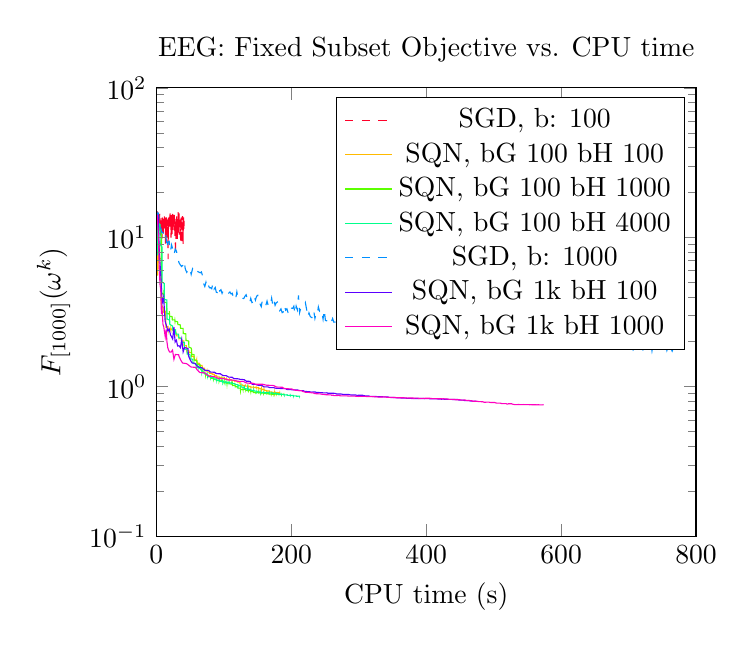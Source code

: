 % This file was created by matplotlib v0.1.0.
% Copyright (c) 2010--2014, Nico Schlömer <nico.schloemer@gmail.com>
% All rights reserved.
% 
% The lastest updates can be retrieved from
% 
% https://github.com/nschloe/matplotlib2tikz
% 
% where you can also submit bug reports and leavecomments.
% 
\begin{tikzpicture}

\definecolor{color1}{rgb}{1,0.728,0}
\definecolor{color0}{rgb}{1,0,0.16}
\definecolor{color3}{rgb}{0,1,0.548}
\definecolor{color2}{rgb}{0.36,1,0}
\definecolor{color5}{rgb}{0.355,0,1}
\definecolor{color4}{rgb}{0,0.562,1}
\definecolor{color6}{rgb}{1,0,0.75}

\begin{axis}[
title={EEG: Fixed Subset Objective vs. CPU time},
xlabel={CPU time (s)},
ylabel={$F_{[1000]}(\omega^k)$},
xmin=0, xmax=800,
ymin=0.1, ymax=100,
ymode=log,
axis on top,
legend entries={{SGD, b: 100},{SQN, bG 100 bH 100},{SQN, bG 100 bH 1000},{SQN, bG 100 bH 4000},{SGD, b: 1000},{SQN, bG 1k bH 100},{SQN, bG 1k bH 1000}}
]
\addplot [color0, dashed]
coordinates {
(0.74,14.168)
(0.812,14.736)
(0.88,12.961)
(0.949,14.954)
(1.023,13.042)
(1.098,14.427)
(1.171,14.567)
(1.243,13.857)
(1.318,13.86)
(1.388,13.371)
(1.464,13.699)
(1.538,13.827)
(1.614,13.294)
(1.689,14.1)
(1.763,14.098)
(1.836,14.035)
(1.912,14.303)
(1.989,14.68)
(2.071,13.869)
(2.153,12.898)
(2.233,12.516)
(2.315,13.109)
(2.396,13.401)
(2.478,12.707)
(2.572,12.455)
(2.659,12.009)
(2.741,10.479)
(2.834,13.044)
(2.916,12.393)
(2.998,12.585)
(3.08,13.245)
(3.161,12.275)
(3.241,13.304)
(3.326,11.525)
(3.405,11.324)
(3.495,12.258)
(3.574,11.547)
(3.658,11.864)
(3.736,11.049)
(3.811,13.37)
(3.895,12.996)
(3.975,12.474)
(4.053,11.194)
(4.132,12.186)
(4.212,12.903)
(4.297,13.005)
(4.376,11.97)
(4.454,11.732)
(4.534,11.4)
(4.614,12.681)
(4.694,11.907)
(4.768,13.043)
(4.842,13.908)
(4.921,14.438)
(4.996,13.556)
(5.07,13.18)
(5.155,11.918)
(5.23,11.82)
(5.303,13.751)
(5.383,11.682)
(5.463,12.041)
(5.548,13.097)
(5.627,12.054)
(5.712,11.709)
(5.797,10.199)
(5.876,12.032)
(5.961,12.004)
(6.04,13.119)
(6.125,11.946)
(6.204,12.058)
(6.294,11.603)
(6.377,10.453)
(6.461,10.441)
(6.541,12.989)
(6.627,11.328)
(6.711,10.904)
(6.801,10.584)
(6.886,9.999)
(6.975,11.057)
(7.07,9.957)
(7.16,8.697)
(7.245,9.34)
(7.326,12.292)
(7.406,11.765)
(7.49,12.283)
(7.58,10.714)
(7.665,10.153)
(7.745,10.413)
(7.823,12.786)
(7.903,12.382)
(7.987,12.934)
(8.07,11.59)
(8.149,10.782)
(8.227,11.984)
(8.303,12.914)
(8.383,12.885)
(8.469,11.559)
(8.55,9.83)
(8.63,11.062)
(8.706,11.66)
(8.781,13.438)
(8.861,12.106)
(8.936,11.113)
(9.016,11.42)
(9.097,12.149)
(9.173,11.604)
(9.249,11.609)
(9.325,13.111)
(9.4,12.479)
(9.481,10.833)
(9.561,10.924)
(9.641,12.03)
(9.716,11.137)
(9.787,13.042)
(9.858,13.015)
(9.953,11.772)
(10.03,13.223)
(10.11,12.147)
(10.185,10.648)
(10.261,11.84)
(10.338,13.246)
(10.421,12.283)
(10.524,11.85)
(10.606,12.12)
(10.688,10.997)
(10.765,11.497)
(10.842,13.621)
(10.92,13.092)
(11.002,12.107)
(11.081,11.479)
(11.159,13.165)
(11.242,12.479)
(11.32,11.507)
(11.399,13.114)
(11.478,12.323)
(11.558,12.004)
(11.637,12.366)
(11.721,12.338)
(11.799,11.657)
(11.877,13.814)
(11.955,12.213)
(12.032,13.479)
(12.12,12.38)
(12.216,11.169)
(12.297,13.808)
(12.377,13.179)
(12.46,11.755)
(12.54,11.742)
(12.627,12.956)
(12.714,12.969)
(12.8,12.314)
(12.89,12.341)
(12.971,12.304)
(13.058,12.656)
(13.15,11.756)
(13.237,11.27)
(13.322,11.575)
(13.408,10.632)
(13.494,9.055)
(13.569,11.507)
(13.647,11.627)
(13.724,13.253)
(13.801,12.47)
(13.884,12.285)
(13.967,10.292)
(14.042,9.108)
(14.12,11.574)
(14.197,13.619)
(14.279,11.962)
(14.362,10.536)
(14.44,10.305)
(14.516,11.858)
(14.593,11.995)
(14.666,13.567)
(14.743,13.262)
(14.826,11.393)
(14.922,11.297)
(15.003,10.511)
(15.088,13.293)
(15.172,11.497)
(15.257,10.448)
(15.337,10.357)
(15.416,12.939)
(15.495,12.246)
(15.576,12.138)
(15.667,10.742)
(15.753,10.318)
(15.833,9.948)
(15.919,13.142)
(15.999,12.105)
(16.078,12.334)
(16.157,11.936)
(16.242,12.769)
(16.322,11.883)
(16.403,13.154)
(16.483,11.985)
(16.568,11.22)
(16.654,11.475)
(16.739,11.2)
(16.825,10.879)
(16.911,10.782)
(17.002,10.177)
(17.088,10.262)
(17.178,9.859)
(17.273,8.329)
(17.358,7.134)
(17.448,11.169)
(17.54,9.739)
(17.625,10.611)
(17.71,11.54)
(17.791,10.337)
(17.871,12.773)
(17.951,12.74)
(18.031,12.076)
(18.112,13.146)
(18.192,11.396)
(18.273,13.481)
(18.352,11.541)
(18.427,13.193)
(18.508,13.295)
(18.588,12.791)
(18.674,12.488)
(18.754,11.757)
(18.84,12.517)
(18.918,11.892)
(18.998,14.084)
(19.077,12.238)
(19.158,12.546)
(19.239,13.005)
(19.319,13.219)
(19.4,12.408)
(19.479,12.914)
(19.563,12.268)
(19.642,11.403)
(19.722,12.217)
(19.801,13.213)
(19.884,12.81)
(19.959,11.594)
(20.038,14.293)
(20.117,13.617)
(20.196,12.241)
(20.275,12.973)
(20.349,12.571)
(20.423,14.449)
(20.503,12.506)
(20.582,12.018)
(20.662,11.629)
(20.746,12.698)
(20.82,11.34)
(20.894,13.897)
(20.967,14.063)
(21.047,12.543)
(21.126,13.01)
(21.211,13.152)
(21.295,12.574)
(21.374,10.883)
(21.453,12.361)
(21.539,11.691)
(21.623,10.789)
(21.702,9.967)
(21.787,13.65)
(21.881,12.242)
(21.966,11.059)
(22.049,10.057)
(22.128,10.873)
(22.209,14.055)
(22.288,12.015)
(22.362,12.625)
(22.443,14.055)
(22.522,13.871)
(22.599,13.466)
(22.677,12.379)
(22.754,12.275)
(22.831,12.705)
(22.908,11.18)
(22.985,11.499)
(23.063,12.563)
(23.146,12.265)
(23.228,11.44)
(23.314,10.754)
(23.398,10.281)
(23.47,10.983)
(23.541,14.506)
(23.611,14.202)
(23.681,14.133)
(23.752,14.348)
(23.827,13.006)
(23.907,13.053)
(23.982,11.91)
(24.057,12.774)
(24.128,14.528)
(24.203,13.613)
(24.279,12.74)
(24.354,11.593)
(24.435,12.463)
(24.51,11.209)
(24.586,13.97)
(24.662,13.234)
(24.747,12.406)
(24.833,12.445)
(24.913,11.588)
(24.984,14.11)
(25.058,13.394)
(25.137,14.171)
(25.217,12.77)
(25.297,12.365)
(25.376,13.526)
(25.456,12.851)
(25.536,12.682)
(25.616,12.389)
(25.688,13.123)
(25.768,12.722)
(25.841,13.103)
(25.921,13.111)
(25.999,13.026)
(26.083,12.156)
(26.162,11.792)
(26.242,12.972)
(26.321,11.632)
(26.402,14.71)
(26.487,13.582)
(26.568,13.327)
(26.646,13.363)
(26.725,12.381)
(26.803,12.953)
(26.881,11.067)
(26.96,12.138)
(27.039,13.239)
(27.121,12.226)
(27.2,12.984)
(27.289,12.672)
(27.378,12.065)
(27.465,11.094)
(27.546,9.679)
(27.627,11.157)
(27.714,10.933)
(27.798,10.371)
(27.883,11.692)
(27.972,9.003)
(28.061,9.086)
(28.15,7.852)
(28.24,7.653)
(28.324,10.388)
(28.408,10.795)
(28.492,11.704)
(28.577,11.13)
(28.656,11.301)
(28.736,12.498)
(28.82,9.758)
(28.905,11.496)
(28.99,11.475)
(29.069,10.742)
(29.149,13.661)
(29.23,12.481)
(29.313,13.44)
(29.406,11.941)
(29.496,11.049)
(29.575,12.737)
(29.655,12.589)
(29.741,11.814)
(29.82,10.852)
(29.901,12.377)
(29.983,12.315)
(30.062,13.789)
(30.146,12.064)
(30.226,11.037)
(30.305,12.182)
(30.386,12.017)
(30.471,12.047)
(30.556,11.323)
(30.642,11.042)
(30.728,11.646)
(30.812,10.643)
(30.897,9.773)
(30.981,11.184)
(31.066,9.804)
(31.151,10.61)
(31.23,12.007)
(31.311,13.223)
(31.395,12.327)
(31.475,11.224)
(31.554,11.762)
(31.634,13.34)
(31.713,12.963)
(31.799,12.083)
(31.88,12.67)
(31.96,12.225)
(32.035,12.604)
(32.115,14.789)
(32.195,14.149)
(32.275,13.255)
(32.355,12.578)
(32.44,12.721)
(32.526,11.996)
(32.607,10.742)
(32.687,13.106)
(32.767,12.198)
(32.852,12.392)
(32.937,11.566)
(33.051,10.798)
(33.165,13.127)
(33.245,12.438)
(33.324,12.197)
(33.414,12.954)
(33.494,12.825)
(33.58,11.423)
(33.659,10.426)
(33.739,14.474)
(33.819,13.902)
(33.9,12.817)
(33.979,12.422)
(34.059,12.685)
(34.138,13.059)
(34.223,11.153)
(34.302,12.44)
(34.383,11.923)
(34.467,13.526)
(34.548,12.553)
(34.629,12.171)
(34.714,13.833)
(34.793,12.444)
(34.873,12.971)
(34.957,11.615)
(35.037,12.676)
(35.116,12.075)
(35.196,12.917)
(35.277,13.392)
(35.361,12.155)
(35.445,11.617)
(35.529,12.038)
(35.614,10.451)
(35.703,10.822)
(35.793,9.562)
(35.877,9.078)
(35.962,11.833)
(36.041,11.505)
(36.125,11.164)
(36.215,11.178)
(36.294,9.531)
(36.369,13.122)
(36.445,13.262)
(36.522,12.137)
(36.598,13.948)
(36.675,12.544)
(36.752,12.125)
(36.827,12.887)
(36.903,11.907)
(36.984,12.719)
(37.06,12.435)
(37.136,12.533)
(37.211,12.744)
(37.287,12.258)
(37.36,12.947)
(37.444,12.062)
(37.528,11.754)
(37.612,11.432)
(37.69,11.246)
(37.774,11.937)
(37.857,9.882)
(37.947,9.733)
(38.025,8.895)
(38.103,12.23)
(38.182,12.6)
(38.26,12.485)
(38.339,12.278)
(38.418,11.879)
(38.496,13.649)
(38.576,12.997)
(38.656,13.48)
(38.735,13.876)
(38.819,13.325)
(38.903,12.602)
(38.983,11.77)
(39.061,12.137)
(39.144,11.215)
(39.228,10.505)
(39.311,10.848)
(39.4,11.339)
(39.483,9.547)
(39.567,11.321)
(39.65,9.041)
(39.729,11.914)
(39.808,10.68)
(39.888,12.827)
(39.967,12.795)
(40.051,12.264)
(40.13,12.718)
(40.208,13.678)
(40.287,13.056)
(40.366,12.129)
(40.452,12.978)
(40.532,12.296)
(40.617,12.621)
(40.696,11.408)
(40.775,12.777)
(40.853,12.283)
(40.937,12.878)
(41.02,11.747)
(41.104,11.627)
(41.188,12.206)

};
\addplot [color1]
coordinates {
(0.715,14.168)
(0.804,8.663)
(0.888,8.909)
(0.975,10.27)
(1.065,9.129)
(1.156,9.234)
(1.246,7.936)
(1.343,8.501)
(1.439,7.442)
(1.534,5.536)
(2.327,6.536)
(2.409,6.142)
(2.49,7.9)
(2.576,7.432)
(2.658,6.728)
(2.743,7.058)
(2.832,7.525)
(2.919,8.155)
(3.01,8.515)
(3.099,9.088)
(4.551,8.99)
(4.588,7.922)
(4.624,7.8)
(4.661,7.729)
(4.774,7.625)
(4.812,7.625)
(4.848,7.592)
(4.885,7.478)
(4.922,7.378)
(4.959,7.271)
(7.019,7.161)
(7.057,7.064)
(7.093,4.73)
(7.13,3.967)
(7.167,4.084)
(7.203,3.673)
(7.239,3.591)
(7.283,3.6)
(7.322,3.804)
(7.361,3.541)
(10.111,3.373)
(10.147,3.293)
(10.184,3.365)
(10.22,3.375)
(10.256,3.345)
(10.293,3.38)
(10.33,3.231)
(10.367,3.212)
(10.404,3.176)
(10.44,3.142)
(13.717,3.157)
(13.754,3.232)
(13.791,2.788)
(13.828,2.701)
(13.863,2.725)
(13.9,2.618)
(13.937,2.667)
(13.974,2.653)
(14.01,2.609)
(14.048,2.499)
(17.273,2.533)
(17.312,2.465)
(17.35,2.483)
(17.386,2.455)
(17.424,2.438)
(17.462,2.429)
(17.498,2.416)
(17.535,2.411)
(17.571,2.446)
(17.608,2.422)
(21.216,2.415)
(21.251,2.454)
(21.285,2.408)
(21.32,2.421)
(21.378,2.411)
(21.413,2.372)
(21.447,2.371)
(21.482,2.387)
(21.516,2.385)
(21.551,2.448)
(25.136,2.379)
(25.171,2.345)
(25.205,2.342)
(25.239,2.339)
(25.274,2.344)
(25.308,2.338)
(25.346,2.354)
(25.38,2.339)
(25.415,2.324)
(25.45,2.32)
(29.215,2.331)
(29.259,2.34)
(29.3,2.325)
(29.339,2.288)
(29.378,2.284)
(29.414,2.257)
(29.448,2.244)
(29.482,2.221)
(29.517,2.206)
(29.551,2.193)
(33.291,2.184)
(33.328,2.173)
(33.364,2.169)
(33.401,2.149)
(33.437,2.127)
(33.473,2.123)
(33.51,2.127)
(33.546,2.135)
(33.583,2.132)
(33.619,2.115)
(37.017,2.104)
(37.053,2.096)
(37.09,2.088)
(37.126,2.073)
(37.163,2.067)
(37.2,2.058)
(37.238,2.054)
(37.275,2.042)
(37.311,2.032)
(37.348,2.028)
(40.649,2.026)
(40.685,2.016)
(40.722,1.999)
(40.758,1.99)
(40.794,1.997)
(40.831,1.982)
(40.867,1.932)
(40.903,1.9)
(40.94,1.89)
(40.976,1.888)
(44.431,1.882)
(44.474,1.862)
(44.518,1.831)
(44.563,1.824)
(44.604,1.804)
(44.645,1.784)
(44.684,1.768)
(44.721,1.755)
(44.758,1.757)
(44.796,1.759)
(48.225,1.742)
(48.262,1.734)
(48.301,1.728)
(48.338,1.722)
(48.376,1.709)
(48.414,1.707)
(48.451,1.702)
(48.488,1.697)
(48.525,1.693)
(48.562,1.694)
(52.073,1.693)
(52.109,1.688)
(52.146,1.675)
(52.183,1.664)
(52.22,1.664)
(52.257,1.652)
(52.294,1.637)
(52.331,1.631)
(52.368,1.613)
(52.405,1.596)
(55.717,1.599)
(55.754,1.604)
(55.79,1.581)
(55.827,1.566)
(55.863,1.558)
(55.899,1.557)
(55.936,1.545)
(55.973,1.528)
(56.009,1.517)
(56.045,1.517)
(59.641,1.505)
(59.682,1.508)
(59.72,1.497)
(59.762,1.484)
(59.806,1.476)
(59.847,1.471)
(59.887,1.461)
(59.926,1.453)
(59.964,1.443)
(60.0,1.44)
(63.915,1.435)
(63.952,1.433)
(63.99,1.433)
(64.028,1.425)
(64.065,1.42)
(64.104,1.405)
(64.141,1.402)
(64.179,1.398)
(64.22,1.396)
(64.258,1.392)
(67.808,1.387)
(67.845,1.383)
(67.882,1.367)
(67.92,1.361)
(67.957,1.368)
(67.994,1.353)
(68.031,1.339)
(68.068,1.345)
(68.105,1.337)
(68.143,1.335)
(71.339,1.331)
(71.377,1.329)
(71.416,1.317)
(71.454,1.301)
(71.492,1.299)
(71.531,1.293)
(71.568,1.293)
(71.605,1.288)
(71.643,1.284)
(71.68,1.28)
(74.989,1.279)
(75.028,1.278)
(75.067,1.28)
(75.105,1.277)
(75.143,1.269)
(75.182,1.261)
(75.22,1.257)
(75.259,1.256)
(75.297,1.255)
(75.336,1.253)
(78.744,1.252)
(78.78,1.251)
(78.816,1.246)
(78.853,1.247)
(78.888,1.255)
(78.924,1.254)
(78.962,1.242)
(78.998,1.24)
(79.033,1.228)
(79.069,1.231)
(82.402,1.228)
(82.444,1.224)
(82.482,1.225)
(82.52,1.223)
(82.557,1.223)
(82.595,1.218)
(82.633,1.218)
(82.67,1.218)
(82.708,1.217)
(82.745,1.213)
(85.941,1.212)
(85.979,1.207)
(86.016,1.206)
(86.054,1.204)
(86.091,1.201)
(86.128,1.198)
(86.165,1.192)
(86.203,1.192)
(86.24,1.187)
(86.278,1.189)
(89.554,1.183)
(89.591,1.182)
(89.628,1.18)
(89.666,1.179)
(89.704,1.176)
(89.741,1.17)
(89.778,1.171)
(89.815,1.17)
(89.853,1.169)
(89.891,1.165)
(93.239,1.162)
(93.274,1.161)
(93.309,1.161)
(93.344,1.16)
(93.38,1.16)
(93.415,1.159)
(93.45,1.158)
(93.485,1.156)
(93.52,1.155)
(93.557,1.155)
(96.843,1.155)
(96.882,1.154)
(96.92,1.154)
(96.958,1.152)
(96.997,1.15)
(97.035,1.148)
(97.073,1.146)
(97.111,1.144)
(97.147,1.146)
(97.185,1.144)
(100.511,1.148)
(100.55,1.139)
(100.589,1.136)
(100.628,1.134)
(100.667,1.134)
(100.705,1.135)
(100.744,1.132)
(100.781,1.133)
(100.82,1.129)
(100.858,1.129)
(104.247,1.128)
(104.284,1.131)
(104.322,1.13)
(104.359,1.125)
(104.395,1.123)
(104.432,1.122)
(104.469,1.122)
(104.506,1.121)
(104.543,1.119)
(104.58,1.119)
(108.105,1.118)
(108.141,1.117)
(108.178,1.118)
(108.214,1.117)
(108.251,1.118)
(108.287,1.117)
(108.323,1.118)
(108.36,1.116)
(108.396,1.114)
(108.432,1.115)
(111.778,1.112)
(111.815,1.112)
(111.852,1.11)
(111.889,1.11)
(111.926,1.107)
(111.962,1.103)
(112.001,1.103)
(112.038,1.1)
(112.077,1.095)
(112.115,1.098)
(115.941,1.103)
(115.979,1.097)
(116.016,1.096)
(116.054,1.098)
(116.092,1.098)
(116.129,1.098)
(116.167,1.098)
(116.205,1.103)
(116.243,1.098)
(116.279,1.095)
(119.733,1.091)
(119.77,1.091)
(119.806,1.089)
(119.843,1.087)
(119.879,1.086)
(119.93,1.083)
(119.996,1.08)
(120.049,1.08)
(120.101,1.079)
(120.159,1.075)
(123.878,1.074)
(123.913,1.074)
(123.947,1.061)
(123.983,1.052)
(124.019,1.05)
(124.055,1.048)
(124.091,1.043)
(124.126,1.039)
(124.162,1.033)
(124.198,1.029)
(127.888,1.028)
(127.925,1.024)
(127.963,1.023)
(127.998,1.023)
(128.033,1.023)
(128.068,1.022)
(128.103,1.021)
(128.138,1.02)
(128.174,1.019)
(128.209,1.018)
(131.808,1.019)
(131.843,1.02)
(131.878,1.019)
(131.913,1.017)
(131.948,1.016)
(131.983,1.014)
(132.02,1.013)
(132.055,1.012)
(132.09,1.01)
(132.125,1.009)
(135.852,1.009)
(135.887,1.008)
(135.922,1.005)
(135.957,1.008)
(135.993,1.006)
(136.027,1.004)
(136.062,1.0)
(136.097,0.999)
(136.132,1.001)
(136.166,1.004)
(139.781,1.003)
(139.816,1.0)
(139.852,1.0)
(139.887,0.999)
(139.922,0.999)
(139.957,0.999)
(139.992,0.997)
(140.027,1.001)
(140.062,0.997)
(140.097,0.993)
(143.747,0.995)
(143.783,1.0)
(143.819,0.997)
(143.854,0.995)
(143.89,0.996)
(143.927,0.996)
(143.962,0.993)
(143.998,0.994)
(144.034,0.992)
(144.07,0.992)
(147.708,0.99)
(147.744,0.991)
(147.78,0.989)
(147.816,0.987)
(147.852,0.985)
(147.888,0.984)
(147.925,0.987)
(147.96,0.987)
(147.996,0.986)
(148.032,0.985)
(151.628,0.985)
(151.663,0.983)
(151.699,0.977)
(151.735,0.974)
(151.77,0.977)
(151.806,0.977)
(151.841,0.978)
(151.877,0.977)
(151.913,0.975)
(151.949,0.974)
(155.635,0.97)
(155.688,0.966)
(155.731,0.968)
(155.77,0.965)
(155.808,0.968)
(155.845,0.966)
(155.882,0.967)
(155.921,0.964)
(155.958,0.96)
(155.996,0.958)
(159.48,0.958)
(159.519,0.961)
(159.559,0.958)
(159.597,0.953)
(159.636,0.95)
(159.675,0.949)
(159.714,0.948)
(159.753,0.95)
(159.794,0.95)
(159.833,0.95)
(163.38,0.943)
(163.418,0.942)
(163.456,0.94)
(163.495,0.938)
(163.533,0.936)
(163.571,0.937)
(163.609,0.937)
(163.648,0.936)
(163.686,0.938)
(163.724,0.938)
(167.34,0.936)
(167.378,0.937)
(167.416,0.938)
(167.453,0.938)
(167.491,0.934)
(167.528,0.932)
(167.566,0.929)
(167.604,0.925)
(167.642,0.925)
(167.679,0.925)
(171.137,0.925)
(171.176,0.923)
(171.214,0.922)
(171.254,0.922)
(171.293,0.92)
(171.333,0.918)
(171.375,0.918)
(171.415,0.918)
(171.454,0.917)
(171.494,0.917)
(174.991,0.917)
(175.028,0.918)
(175.065,0.916)
(175.102,0.913)
(175.139,0.913)
(175.176,0.915)
(175.213,0.911)
(175.25,0.913)
(175.288,0.912)
(175.324,0.911)
(178.706,0.913)
(178.743,0.911)
(178.779,0.911)
(178.816,0.915)
(178.852,0.915)
(178.889,0.916)
(178.926,0.916)
(178.963,0.915)
(179.0,0.913)
(179.038,0.913)
(182.466,0.911)
(182.501,0.908)
(182.536,0.906)
(182.572,0.907)
(182.607,0.906)
(182.642,0.906)
(182.677,0.907)
(182.712,0.903)
(182.747,0.903)
(182.783,0.903)

};
\addplot [color2]
coordinates {
(0.73,14.168)
(0.81,8.803)
(0.891,12.257)
(0.968,9.573)
(1.056,12.674)
(1.133,12.289)
(1.216,11.472)
(1.299,11.756)
(1.384,10.539)
(1.472,11.561)
(2.384,11.456)
(2.471,10.193)
(2.555,9.908)
(2.641,8.876)
(2.721,9.844)
(2.803,11.511)
(2.883,11.008)
(2.959,11.657)
(3.037,14.018)
(3.113,12.144)
(4.746,11.555)
(4.787,11.708)
(4.824,11.627)
(4.86,11.552)
(4.897,11.466)
(4.933,11.388)
(4.97,11.341)
(5.006,11.264)
(5.042,11.195)
(5.078,11.158)
(7.426,11.194)
(7.466,11.11)
(7.512,9.342)
(7.57,6.046)
(7.613,5.042)
(7.662,5.077)
(7.716,6.28)
(7.777,4.833)
(7.829,4.413)
(7.877,4.241)
(11.048,4.131)
(11.083,4.448)
(11.117,4.267)
(11.152,4.231)
(11.187,4.158)
(11.221,4.031)
(11.256,3.94)
(11.29,3.873)
(11.325,3.82)
(11.359,3.698)
(15.142,3.644)
(15.179,3.541)
(15.217,3.434)
(15.253,3.394)
(15.291,3.319)
(15.329,3.301)
(15.366,3.314)
(15.402,3.243)
(15.44,3.168)
(15.485,3.089)
(19.271,3.075)
(19.309,3.208)
(19.346,3.027)
(19.383,3.078)
(19.421,3.042)
(19.459,3.064)
(19.495,3.133)
(19.531,2.98)
(19.566,3.033)
(19.602,2.95)
(23.276,2.952)
(23.311,2.968)
(23.346,2.89)
(23.381,2.881)
(23.416,2.878)
(23.451,2.901)
(23.486,2.848)
(23.521,2.822)
(23.555,2.813)
(23.59,2.805)
(27.339,2.803)
(27.375,2.782)
(27.411,2.771)
(27.447,2.763)
(27.483,2.772)
(27.52,2.765)
(27.555,2.748)
(27.591,2.745)
(27.627,2.754)
(27.675,2.745)
(31.503,2.719)
(31.538,2.709)
(31.574,2.699)
(31.609,2.688)
(31.644,2.665)
(31.679,2.658)
(31.715,2.644)
(31.751,2.632)
(31.786,2.617)
(31.822,2.608)
(35.486,2.594)
(35.522,2.583)
(35.556,2.557)
(35.592,2.531)
(35.627,2.512)
(35.663,2.506)
(35.698,2.507)
(35.733,2.495)
(35.768,2.464)
(35.805,2.462)
(39.515,2.456)
(39.55,2.437)
(39.585,2.402)
(39.621,2.376)
(39.656,2.36)
(39.692,2.353)
(39.728,2.334)
(39.764,2.322)
(39.799,2.287)
(39.836,2.267)
(43.548,2.261)
(43.583,2.248)
(43.619,2.214)
(43.654,2.184)
(43.69,2.167)
(43.725,2.127)
(43.761,2.113)
(43.797,2.106)
(43.833,2.075)
(43.869,2.042)
(47.884,2.022)
(47.921,1.999)
(47.956,1.953)
(47.992,1.937)
(48.029,1.899)
(48.064,1.892)
(48.1,1.885)
(48.136,1.854)
(48.171,1.843)
(48.208,1.842)
(51.851,1.811)
(51.891,1.807)
(51.93,1.804)
(51.97,1.781)
(52.01,1.755)
(52.049,1.715)
(52.089,1.68)
(52.128,1.673)
(52.168,1.649)
(52.207,1.652)
(55.837,1.637)
(55.874,1.614)
(55.912,1.583)
(55.948,1.567)
(55.985,1.542)
(56.036,1.527)
(56.086,1.531)
(56.13,1.519)
(56.177,1.502)
(56.247,1.509)
(60.152,1.492)
(60.193,1.479)
(60.249,1.463)
(60.308,1.449)
(60.354,1.441)
(60.397,1.426)
(60.434,1.431)
(60.472,1.421)
(60.551,1.413)
(60.587,1.419)
(64.949,1.4)
(64.985,1.389)
(65.021,1.371)
(65.058,1.362)
(65.094,1.352)
(65.13,1.345)
(65.166,1.33)
(65.203,1.321)
(65.239,1.31)
(65.275,1.301)
(68.972,1.293)
(69.007,1.283)
(69.042,1.277)
(69.076,1.276)
(69.111,1.267)
(69.145,1.259)
(69.18,1.24)
(69.214,1.234)
(69.249,1.238)
(69.284,1.241)
(72.656,1.224)
(72.696,1.224)
(72.738,1.216)
(72.777,1.21)
(72.818,1.215)
(72.859,1.206)
(72.9,1.209)
(72.941,1.21)
(72.982,1.21)
(73.023,1.202)
(76.563,1.194)
(76.605,1.188)
(76.645,1.184)
(76.685,1.184)
(76.725,1.176)
(76.765,1.17)
(76.806,1.168)
(76.846,1.168)
(76.885,1.166)
(76.925,1.166)
(80.417,1.167)
(80.452,1.167)
(80.5,1.165)
(80.544,1.158)
(80.58,1.155)
(80.616,1.152)
(80.651,1.148)
(80.687,1.149)
(80.723,1.142)
(80.758,1.139)
(84.284,1.136)
(84.319,1.134)
(84.353,1.134)
(84.389,1.134)
(84.423,1.131)
(84.457,1.129)
(84.492,1.126)
(84.526,1.128)
(84.561,1.127)
(84.595,1.124)
(88.246,1.122)
(88.281,1.123)
(88.316,1.121)
(88.351,1.114)
(88.387,1.113)
(88.422,1.114)
(88.457,1.109)
(88.493,1.109)
(88.528,1.107)
(88.563,1.106)
(92.603,1.103)
(92.64,1.104)
(92.677,1.106)
(92.714,1.103)
(92.751,1.1)
(92.788,1.096)
(92.826,1.092)
(92.864,1.094)
(92.904,1.092)
(92.968,1.095)
(96.249,1.088)
(96.284,1.092)
(96.318,1.09)
(96.352,1.09)
(96.388,1.087)
(96.423,1.1)
(96.458,1.105)
(96.494,1.094)
(96.528,1.088)
(96.564,1.082)
(100.213,1.084)
(100.253,1.084)
(100.291,1.08)
(100.329,1.078)
(100.367,1.072)
(100.416,1.073)
(100.454,1.071)
(100.498,1.074)
(100.537,1.068)
(100.576,1.063)
(104.359,1.062)
(104.397,1.062)
(104.434,1.063)
(104.471,1.061)
(104.518,1.065)
(104.565,1.061)
(104.604,1.06)
(104.641,1.056)
(104.678,1.052)
(104.716,1.056)
(108.429,1.057)
(108.469,1.054)
(108.507,1.052)
(108.544,1.052)
(108.581,1.054)
(108.617,1.052)
(108.655,1.048)
(108.692,1.047)
(108.729,1.046)
(108.766,1.045)
(112.574,1.042)
(112.622,1.04)
(112.66,1.042)
(112.697,1.038)
(112.734,1.033)
(112.771,1.03)
(112.809,1.026)
(112.847,1.023)
(112.884,1.022)
(112.921,1.022)
(116.7,1.02)
(116.737,1.017)
(116.774,1.018)
(116.811,1.015)
(116.849,1.011)
(116.886,1.011)
(116.923,1.009)
(116.96,1.004)
(116.997,1.002)
(117.034,1.0)
(120.586,1.0)
(120.624,1.0)
(120.661,0.999)
(120.698,0.998)
(120.735,0.996)
(120.772,0.992)
(120.809,0.992)
(120.846,0.99)
(120.883,0.985)
(120.92,0.98)
(124.445,0.979)
(124.48,0.977)
(124.515,0.972)
(124.55,0.971)
(124.585,0.972)
(124.62,0.963)
(124.655,0.957)
(124.689,0.959)
(124.724,0.956)
(124.759,0.959)
(128.322,0.959)
(128.356,0.958)
(128.391,0.958)
(128.426,0.958)
(128.46,0.96)
(128.496,0.963)
(128.53,0.961)
(128.565,0.964)
(128.6,0.963)
(128.635,0.961)
(132.288,0.958)
(132.326,0.957)
(132.363,0.956)
(132.402,0.955)
(132.441,0.953)
(132.479,0.951)
(132.527,0.953)
(132.567,0.953)
(132.605,0.951)
(132.644,0.948)
(135.979,0.947)
(136.017,0.946)
(136.053,0.945)
(136.09,0.942)
(136.127,0.941)
(136.164,0.942)
(136.201,0.942)
(136.238,0.941)
(136.275,0.944)
(136.311,0.942)
(139.698,0.941)
(139.732,0.939)
(139.767,0.94)
(139.802,0.935)
(139.837,0.933)
(139.873,0.934)
(139.908,0.934)
(139.943,0.932)
(139.978,0.935)
(140.014,0.931)
(143.54,0.929)
(143.579,0.928)
(143.618,0.925)
(143.656,0.923)
(143.693,0.922)
(143.729,0.921)
(143.766,0.919)
(143.803,0.918)
(143.842,0.915)
(143.879,0.915)
(147.288,0.914)
(147.325,0.913)
(147.361,0.914)
(147.398,0.913)
(147.435,0.911)
(147.472,0.909)
(147.51,0.909)
(147.547,0.913)
(147.583,0.914)
(147.62,0.913)
(151.042,0.915)
(151.085,0.927)
(151.124,0.926)
(151.166,0.923)
(151.205,0.924)
(151.243,0.928)
(151.281,0.924)
(151.32,0.918)
(151.359,0.917)
(151.397,0.912)
(154.97,0.91)
(155.009,0.904)
(155.048,0.905)
(155.086,0.904)
(155.127,0.904)
(155.166,0.904)
(155.204,0.904)
(155.257,0.905)
(155.301,0.905)
(155.357,0.906)
(158.808,0.906)
(158.845,0.905)
(158.882,0.905)
(158.919,0.904)
(158.956,0.902)
(158.992,0.902)
(159.029,0.9)
(159.066,0.901)
(159.103,0.901)
(159.14,0.902)
(162.591,0.903)
(162.628,0.903)
(162.665,0.901)
(162.702,0.901)
(162.739,0.9)
(162.776,0.899)
(162.813,0.899)
(162.85,0.9)
(162.887,0.899)
(162.924,0.897)
(166.487,0.898)
(166.524,0.896)
(166.561,0.896)
(166.598,0.896)
(166.635,0.897)
(166.672,0.896)
(166.71,0.895)
(166.747,0.895)
(166.784,0.896)
(166.822,0.895)
(170.367,0.894)
(170.402,0.895)
(170.437,0.892)
(170.471,0.893)
(170.507,0.893)
(170.543,0.893)
(170.579,0.892)
(170.614,0.892)
(170.649,0.892)
(170.684,0.891)
(174.07,0.889)
(174.108,0.889)
(174.146,0.891)
(174.183,0.89)
(174.22,0.892)
(174.257,0.892)
(174.294,0.889)
(174.331,0.89)
(174.368,0.89)
(174.405,0.892)
(177.762,0.894)
(177.799,0.892)
(177.836,0.893)
(177.873,0.893)
(177.917,0.893)
(177.96,0.894)
(177.997,0.892)
(178.036,0.89)
(178.073,0.89)
(178.111,0.894)
(181.565,0.895)
(181.602,0.892)
(181.639,0.892)
(181.676,0.891)
(181.713,0.892)
(181.75,0.892)
(181.787,0.892)
(181.825,0.891)
(181.862,0.891)
(181.899,0.891)
(185.326,0.889)
(185.364,0.888)
(185.401,0.891)
(185.439,0.891)
(185.476,0.891)
(185.514,0.891)
(185.551,0.89)
(185.588,0.891)
(185.624,0.891)
(185.661,0.889)
(189.116,0.887)
(189.154,0.888)
(189.192,0.887)
(189.229,0.886)
(189.267,0.886)
(189.305,0.886)
(189.342,0.887)
(189.38,0.887)
(189.417,0.888)
(189.454,0.891)

};
\addplot [color3]
coordinates {
(1.122,14.168)
(1.197,9.021)
(1.28,10.512)
(1.362,9.003)
(1.438,8.603)
(1.519,11.417)
(1.6,9.357)
(1.686,7.574)
(1.762,7.72)
(1.834,11.438)
(2.82,13.94)
(2.897,13.037)
(2.97,13.075)
(3.048,13.394)
(3.124,13.277)
(3.208,12.003)
(3.287,11.775)
(3.371,11.455)
(3.449,11.934)
(3.528,12.352)
(5.367,12.192)
(5.405,10.74)
(5.442,10.152)
(5.479,9.938)
(5.516,9.804)
(5.553,9.592)
(5.59,9.387)
(5.627,9.145)
(5.664,9.187)
(5.702,8.95)
(8.228,8.619)
(8.256,8.415)
(8.28,7.513)
(8.316,6.632)
(8.338,5.888)
(8.361,5.694)
(8.394,5.539)
(8.43,5.314)
(8.467,5.141)
(8.504,5.0)
(11.576,4.917)
(11.599,4.69)
(11.632,4.509)
(11.67,4.445)
(11.707,4.352)
(11.736,4.207)
(11.761,4.114)
(11.785,3.972)
(11.812,3.83)
(11.838,3.835)
(15.405,3.81)
(15.442,3.763)
(15.484,3.671)
(15.521,3.516)
(15.568,3.418)
(15.605,3.314)
(15.648,3.073)
(15.684,2.991)
(15.722,2.898)
(15.76,2.839)
(19.587,2.791)
(19.624,2.952)
(19.662,2.821)
(19.699,2.766)
(19.736,2.743)
(19.774,2.741)
(19.811,2.658)
(19.849,2.635)
(19.886,2.633)
(19.923,2.613)
(23.813,2.551)
(23.865,2.509)
(23.903,2.491)
(23.942,2.499)
(23.981,2.473)
(24.03,2.456)
(24.075,2.459)
(24.112,2.441)
(24.158,2.42)
(24.203,2.411)
(28.369,2.405)
(28.417,2.401)
(28.459,2.377)
(28.503,2.357)
(28.541,2.339)
(28.607,2.316)
(28.671,2.296)
(28.732,2.283)
(28.788,2.268)
(28.833,2.251)
(32.708,2.25)
(32.752,2.228)
(32.794,2.21)
(32.844,2.193)
(32.881,2.178)
(32.924,2.169)
(32.962,2.155)
(32.999,2.149)
(33.037,2.138)
(33.074,2.126)
(36.987,2.115)
(37.025,2.114)
(37.063,2.1)
(37.099,2.076)
(37.136,2.068)
(37.179,2.059)
(37.221,2.045)
(37.268,2.037)
(37.314,2.023)
(37.352,1.987)
(41.304,1.981)
(41.339,1.972)
(41.378,1.96)
(41.417,1.941)
(41.455,1.895)
(41.49,1.855)
(41.524,1.841)
(41.559,1.814)
(41.593,1.8)
(41.629,1.788)
(45.436,1.777)
(45.475,1.783)
(45.513,1.758)
(45.551,1.746)
(45.589,1.733)
(45.626,1.712)
(45.664,1.709)
(45.7,1.702)
(45.737,1.673)
(45.774,1.654)
(49.707,1.644)
(49.749,1.625)
(49.793,1.607)
(49.834,1.59)
(49.875,1.584)
(49.913,1.578)
(49.95,1.566)
(49.987,1.556)
(50.024,1.555)
(50.061,1.541)
(53.92,1.525)
(53.957,1.518)
(53.993,1.506)
(54.03,1.489)
(54.067,1.48)
(54.114,1.467)
(54.16,1.462)
(54.203,1.455)
(54.242,1.441)
(54.283,1.433)
(58.684,1.427)
(58.724,1.426)
(58.765,1.422)
(58.802,1.403)
(58.839,1.384)
(58.877,1.377)
(58.913,1.365)
(58.957,1.356)
(58.998,1.357)
(59.04,1.352)
(62.796,1.34)
(62.838,1.342)
(62.875,1.332)
(62.912,1.333)
(62.95,1.34)
(62.988,1.341)
(63.029,1.32)
(63.066,1.335)
(63.103,1.34)
(63.14,1.337)
(67.075,1.321)
(67.113,1.309)
(67.15,1.296)
(67.188,1.291)
(67.226,1.289)
(67.263,1.274)
(67.3,1.27)
(67.338,1.261)
(67.376,1.264)
(67.413,1.256)
(71.422,1.252)
(71.458,1.249)
(71.494,1.242)
(71.53,1.241)
(71.567,1.247)
(71.603,1.231)
(71.638,1.224)
(71.675,1.231)
(71.71,1.22)
(71.746,1.219)
(75.66,1.215)
(75.705,1.212)
(75.742,1.205)
(75.782,1.199)
(75.828,1.195)
(75.866,1.19)
(75.912,1.191)
(75.949,1.185)
(75.994,1.188)
(76.032,1.179)
(80.138,1.178)
(80.188,1.175)
(80.234,1.188)
(80.275,1.196)
(80.318,1.192)
(80.366,1.191)
(80.409,1.179)
(80.45,1.177)
(80.491,1.177)
(80.539,1.151)
(85.015,1.151)
(85.061,1.144)
(85.101,1.141)
(85.139,1.136)
(85.176,1.137)
(85.212,1.133)
(85.248,1.134)
(85.284,1.128)
(85.325,1.126)
(85.361,1.124)
(89.404,1.123)
(89.442,1.119)
(89.48,1.115)
(89.518,1.118)
(89.556,1.116)
(89.594,1.113)
(89.632,1.108)
(89.67,1.109)
(89.709,1.104)
(89.744,1.102)
(93.697,1.103)
(93.735,1.105)
(93.772,1.1)
(93.81,1.1)
(93.847,1.095)
(93.884,1.095)
(93.921,1.091)
(93.96,1.09)
(93.997,1.088)
(94.035,1.088)
(98.015,1.087)
(98.054,1.089)
(98.092,1.088)
(98.134,1.088)
(98.172,1.088)
(98.21,1.087)
(98.249,1.085)
(98.288,1.081)
(98.331,1.084)
(98.37,1.076)
(102.833,1.077)
(102.881,1.078)
(102.928,1.077)
(102.98,1.076)
(103.023,1.072)
(103.071,1.072)
(103.113,1.074)
(103.154,1.072)
(103.195,1.068)
(103.235,1.07)
(107.304,1.071)
(107.345,1.07)
(107.386,1.067)
(107.427,1.065)
(107.464,1.067)
(107.501,1.066)
(107.538,1.066)
(107.576,1.062)
(107.613,1.062)
(107.657,1.06)
(111.573,1.061)
(111.62,1.064)
(111.659,1.064)
(111.7,1.065)
(111.749,1.062)
(111.795,1.059)
(111.837,1.054)
(111.885,1.053)
(111.927,1.053)
(111.966,1.051)
(116.299,1.049)
(116.342,1.048)
(116.389,1.045)
(116.426,1.044)
(116.469,1.043)
(116.515,1.039)
(116.553,1.037)
(116.599,1.037)
(116.636,1.035)
(116.679,1.034)
(120.781,1.032)
(120.819,1.032)
(120.862,1.026)
(120.9,1.018)
(120.938,1.019)
(120.976,1.017)
(121.018,1.021)
(121.056,1.021)
(121.094,1.018)
(121.136,1.021)
(125.47,1.009)
(125.506,1.001)
(125.541,1.001)
(125.575,1.004)
(125.611,1.001)
(125.646,1.0)
(125.682,1.0)
(125.717,0.998)
(125.756,0.995)
(125.793,0.994)
(130.272,0.992)
(130.315,0.993)
(130.353,0.989)
(130.391,0.989)
(130.43,0.99)
(130.466,0.987)
(130.505,0.981)
(130.544,0.977)
(130.581,0.973)
(130.62,0.97)
(135.122,0.968)
(135.158,0.971)
(135.194,0.967)
(135.232,0.963)
(135.268,0.964)
(135.303,0.961)
(135.338,0.956)
(135.373,0.96)
(135.409,0.961)
(135.45,0.964)
(139.801,0.96)
(139.837,0.959)
(139.873,0.959)
(139.908,0.957)
(139.943,0.955)
(139.978,0.951)
(140.017,0.951)
(140.052,0.948)
(140.087,0.947)
(140.122,0.947)
(144.254,0.945)
(144.289,0.947)
(144.324,0.944)
(144.359,0.94)
(144.394,0.937)
(144.428,0.941)
(144.463,0.941)
(144.498,0.94)
(144.533,0.938)
(144.567,0.937)
(148.694,0.934)
(148.731,0.934)
(148.766,0.932)
(148.811,0.93)
(148.848,0.927)
(148.884,0.928)
(148.928,0.927)
(148.965,0.927)
(149.003,0.926)
(149.047,0.926)
(153.832,0.922)
(153.873,0.921)
(153.913,0.919)
(153.953,0.922)
(153.994,0.92)
(154.038,0.92)
(154.079,0.92)
(154.118,0.915)
(154.16,0.915)
(154.199,0.916)
(158.323,0.917)
(158.363,0.916)
(158.402,0.915)
(158.443,0.915)
(158.482,0.914)
(158.522,0.915)
(158.56,0.913)
(158.599,0.912)
(158.639,0.913)
(158.679,0.913)
(162.828,0.915)
(162.867,0.915)
(162.906,0.914)
(162.945,0.914)
(162.984,0.912)
(163.024,0.913)
(163.062,0.913)
(163.1,0.913)
(163.149,0.915)
(163.195,0.916)
(167.211,0.914)
(167.257,0.914)
(167.298,0.912)
(167.361,0.911)
(167.406,0.91)
(167.454,0.91)
(167.494,0.911)
(167.544,0.908)
(167.583,0.909)
(167.626,0.909)
(171.636,0.911)
(171.676,0.911)
(171.715,0.91)
(171.754,0.909)
(171.793,0.906)
(171.832,0.905)
(171.873,0.903)
(171.916,0.903)
(171.958,0.903)
(172.001,0.903)
(175.946,0.902)
(175.989,0.903)
(176.027,0.901)
(176.065,0.901)
(176.104,0.902)
(176.143,0.9)
(176.186,0.899)
(176.225,0.899)
(176.263,0.899)
(176.302,0.9)
(180.163,0.901)
(180.204,0.901)
(180.246,0.901)
(180.287,0.9)
(180.331,0.9)
(180.372,0.897)
(180.41,0.896)
(180.448,0.893)
(180.487,0.892)
(180.531,0.891)
(184.707,0.891)
(184.747,0.891)
(184.788,0.891)
(184.826,0.89)
(184.868,0.89)
(184.912,0.889)
(184.952,0.891)
(184.993,0.89)
(185.031,0.89)
(185.077,0.89)
(189.127,0.89)
(189.173,0.889)
(189.211,0.886)
(189.253,0.884)
(189.291,0.884)
(189.336,0.884)
(189.376,0.881)
(189.418,0.88)
(189.456,0.879)
(189.499,0.882)
(193.595,0.883)
(193.638,0.885)
(193.679,0.885)
(193.723,0.885)
(193.763,0.882)
(193.806,0.88)
(193.847,0.88)
(193.888,0.88)
(193.93,0.878)
(193.972,0.877)
(198.225,0.875)
(198.263,0.874)
(198.301,0.872)
(198.342,0.872)
(198.38,0.873)
(198.422,0.873)
(198.459,0.875)
(198.501,0.874)
(198.54,0.873)
(198.583,0.874)
(202.85,0.876)
(202.889,0.876)
(202.928,0.873)
(202.965,0.87)
(203.003,0.87)
(203.041,0.87)
(203.079,0.868)
(203.117,0.865)
(203.155,0.866)
(203.196,0.868)
(207.337,0.869)
(207.379,0.869)
(207.427,0.867)
(207.467,0.867)
(207.508,0.866)
(207.554,0.865)
(207.595,0.865)
(207.644,0.865)
(207.684,0.865)
(207.73,0.864)
(211.877,0.865)
(211.919,0.863)
(211.96,0.862)
(212.004,0.862)
(212.047,0.86)
(212.091,0.861)
(212.134,0.861)
(212.175,0.86)
(212.219,0.859)
(212.261,0.857)

};
\addplot [color4, dashed]
coordinates {
(1.502,14.168)
(2.263,14.606)
(3.064,14.398)
(4.024,12.841)
(4.855,12.232)
(5.794,11.691)
(6.883,11.388)
(7.958,10.788)
(9.406,10.812)
(10.865,10.276)
(12.305,9.876)
(13.987,10.42)
(15.609,8.473)
(17.202,9.341)
(18.931,9.409)
(20.756,8.051)
(22.529,8.896)
(24.248,8.297)
(26.184,7.641)
(27.91,8.357)
(29.709,8.071)
(31.701,7.27)
(33.58,6.744)
(35.459,6.54)
(37.288,6.383)
(39.117,6.502)
(40.989,6.913)
(42.872,6.138)
(44.972,5.828)
(47.238,6.044)
(49.373,6.227)
(51.542,5.648)
(53.68,6.18)
(55.798,6.039)
(57.852,5.792)
(59.745,5.971)
(61.709,5.888)
(63.389,5.831)
(65.077,5.787)
(66.741,5.871)
(68.344,5.53)
(70.145,4.887)
(71.753,4.687)
(73.454,5.002)
(75.138,4.608)
(76.882,4.802)
(78.621,4.596)
(80.349,4.599)
(82.019,4.529)
(83.751,4.926)
(85.523,4.501)
(87.232,4.618)
(88.899,4.278)
(90.48,4.275)
(92.244,4.634)
(93.977,4.37)
(95.706,4.46)
(97.377,4.219)
(99.12,4.391)
(100.816,4.244)
(102.519,4.151)
(104.236,4.171)
(105.986,4.188)
(107.339,4.23)
(109.026,4.302)
(110.745,4.177)
(112.477,4.223)
(114.219,3.964)
(115.895,4.058)
(117.572,3.883)
(119.282,4.317)
(121.058,3.91)
(122.759,3.951)
(124.434,3.91)
(126.105,3.907)
(127.889,3.907)
(129.614,3.891)
(131.334,4.038)
(133.015,4.127)
(134.745,3.876)
(136.473,3.809)
(138.195,3.647)
(139.905,3.904)
(141.614,3.657)
(143.327,3.695)
(145.053,4.037)
(146.781,3.797)
(148.504,4.03)
(150.248,4.089)
(152.011,3.613)
(153.723,3.576)
(155.447,3.436)
(157.215,3.816)
(158.888,3.688)
(160.556,3.587)
(162.259,3.512)
(164.031,3.748)
(165.745,3.5)
(167.419,3.605)
(169.092,3.545)
(170.843,3.921)
(172.56,3.505)
(174.277,3.782)
(175.954,3.504)
(177.652,3.649)
(179.38,3.688)
(181.182,3.501)
(182.889,3.232)
(184.677,3.319)
(186.484,3.13)
(188.176,3.167)
(189.889,3.492)
(191.613,3.255)
(193.448,3.326)
(195.211,3.137)
(196.905,3.118)
(198.613,3.06)
(200.378,3.354)
(202.063,3.348)
(203.743,3.461)
(205.426,3.088)
(207.203,3.465)
(208.931,3.273)
(210.617,4.081)
(212.29,3.137)
(214.039,3.357)
(215.748,3.399)
(217.448,3.404)
(219.148,3.466)
(220.854,3.65)
(222.642,3.304)
(224.358,2.944)
(226.177,3.122)
(228.004,2.96)
(229.802,2.903)
(231.479,2.906)
(233.282,3.214)
(235.008,2.866)
(236.75,3.098)
(238.427,3.049)
(240.102,3.424)
(241.83,3.212)
(243.616,3.286)
(245.409,3.149)
(247.073,2.834)
(248.831,3.265)
(250.604,2.777)
(252.41,2.763)
(254.117,2.835)
(255.881,2.715)
(257.706,2.679)
(259.423,2.721)
(261.233,2.861)
(263.02,2.705)
(264.843,2.71)
(266.366,2.703)
(268.184,2.723)
(270.04,2.751)
(271.656,2.734)
(272.799,2.721)
(274.165,2.759)
(275.98,2.686)
(277.606,2.711)
(279.411,2.704)
(281.068,2.652)
(282.391,2.669)
(283.716,2.739)
(285.125,2.649)
(286.175,2.727)
(287.184,2.627)
(288.358,2.803)
(290.099,2.72)
(291.564,2.61)
(292.789,2.789)
(293.867,2.626)
(294.92,2.669)
(296.176,2.57)
(297.71,2.638)
(298.954,2.807)
(300.271,2.676)
(301.752,2.641)
(303.167,2.602)
(304.842,2.68)
(306.352,2.584)
(308.112,2.671)
(309.657,2.68)
(311.074,2.529)
(312.728,2.56)
(314.584,2.574)
(316.259,2.548)
(317.955,2.667)
(319.716,2.596)
(321.563,2.539)
(323.264,2.548)
(324.953,2.6)
(326.772,2.831)
(328.784,2.59)
(330.657,2.525)
(332.496,2.505)
(334.327,2.503)
(335.793,2.453)
(337.295,2.417)
(338.753,2.673)
(340.233,2.514)
(341.488,2.57)
(342.493,2.431)
(343.492,2.597)
(344.559,2.716)
(345.603,2.459)
(346.644,2.482)
(347.679,2.523)
(348.73,2.479)
(349.795,2.626)
(350.874,2.484)
(351.93,2.468)
(352.996,2.614)
(354.059,2.462)
(355.101,2.461)
(356.138,2.41)
(357.184,2.464)
(358.243,2.346)
(359.3,2.455)
(360.366,2.376)
(361.426,2.395)
(362.471,2.423)
(363.51,2.551)
(364.552,2.379)
(365.593,2.405)
(366.676,2.366)
(367.739,2.453)
(368.804,2.386)
(369.868,2.651)
(370.924,2.327)
(371.962,2.363)
(373.006,2.438)
(374.055,2.415)
(375.14,2.379)
(376.205,2.491)
(377.261,2.53)
(378.324,2.368)
(379.369,2.369)
(380.432,2.285)
(381.464,2.33)
(382.503,2.357)
(383.56,2.314)
(384.625,2.4)
(385.696,2.344)
(386.763,2.401)
(387.813,2.271)
(388.873,2.363)
(389.917,2.347)
(391.016,2.426)
(392.077,2.267)
(393.143,2.33)
(394.24,2.315)
(395.324,2.292)
(396.395,2.344)
(397.44,2.261)
(398.497,2.325)
(399.55,2.337)
(401.063,2.346)
(402.372,2.249)
(403.454,2.239)
(404.471,2.252)
(405.528,2.221)
(406.574,2.417)
(407.615,2.258)
(408.669,2.241)
(409.736,2.317)
(410.814,2.254)
(411.884,2.39)
(412.95,2.331)
(413.993,2.303)
(415.041,2.29)
(416.123,2.366)
(417.182,2.396)
(418.272,2.258)
(419.344,2.29)
(420.427,2.282)
(421.506,2.29)
(422.551,2.308)
(423.601,2.183)
(424.649,2.169)
(425.737,2.178)
(426.817,2.417)
(427.89,2.325)
(428.962,2.193)
(430.044,2.342)
(431.096,2.209)
(432.138,2.224)
(433.182,2.204)
(434.253,2.303)
(435.329,2.178)
(436.411,2.17)
(437.492,2.203)
(438.594,2.203)
(439.887,2.19)
(441.206,2.243)
(442.254,2.204)
(443.323,2.291)
(444.395,2.211)
(445.476,2.229)
(446.561,2.244)
(447.618,2.28)
(448.684,2.214)
(449.729,2.128)
(450.776,2.389)
(451.841,2.199)
(452.91,2.197)
(453.971,2.166)
(455.035,2.188)
(456.096,2.103)
(457.14,2.268)
(458.186,2.118)
(459.23,2.161)
(460.297,2.188)
(461.354,2.23)
(462.421,2.175)
(463.494,2.147)
(464.559,2.167)
(465.619,2.202)
(466.665,2.144)
(467.717,2.056)
(468.781,2.253)
(469.852,2.182)
(470.931,2.212)
(472.007,2.13)
(473.121,2.123)
(474.166,2.081)
(475.227,2.078)
(476.275,2.234)
(477.336,2.056)
(478.406,2.138)
(479.475,2.217)
(480.597,2.108)
(481.662,2.056)
(482.714,2.037)
(483.77,2.118)
(484.823,2.064)
(485.901,2.16)
(486.978,2.189)
(488.048,2.193)
(489.118,2.12)
(490.197,2.193)
(491.244,2.074)
(492.365,2.1)
(493.406,2.0)
(494.439,2.06)
(495.502,2.09)
(496.644,2.07)
(497.716,2.066)
(498.798,2.135)
(499.907,1.997)
(500.99,2.028)
(502.045,2.071)
(503.089,1.981)
(504.145,2.067)
(505.18,2.011)
(506.262,2.079)
(507.376,2.011)
(508.456,1.968)
(509.54,2.036)
(510.575,2.037)
(511.609,2.163)
(513.088,2.08)
(515.094,2.251)
(516.931,2.105)
(518.919,2.109)
(520.691,1.975)
(522.594,2.107)
(524.368,2.12)
(526.131,2.339)
(528.009,2.003)
(529.771,2.069)
(531.55,2.012)
(533.451,2.052)
(535.325,1.987)
(537.192,2.02)
(539.028,1.942)
(540.991,1.991)
(542.94,2.15)
(545.185,2.194)
(547.421,2.08)
(549.635,2.098)
(551.565,2.176)
(553.388,1.96)
(555.262,2.048)
(557.097,2.225)
(558.876,2.155)
(560.645,2.057)
(562.535,2.005)
(564.417,1.989)
(566.387,2.172)
(568.376,2.022)
(570.461,2.171)
(572.488,2.121)
(574.438,2.103)
(576.871,2.026)
(578.697,2.121)
(580.68,2.192)
(582.714,1.92)
(584.759,1.907)
(586.755,2.016)
(588.572,2.107)
(590.41,2.081)
(592.239,1.953)
(594.429,1.996)
(596.572,1.964)
(598.623,1.911)
(600.668,1.996)
(602.521,1.995)
(604.318,1.95)
(606.225,1.904)
(608.144,1.878)
(610.186,1.924)
(612.227,1.961)
(614.247,2.071)
(616.142,1.997)
(617.967,1.934)
(619.783,1.956)
(621.649,1.829)
(623.606,2.024)
(625.412,1.933)
(627.205,2.03)
(629.085,1.962)
(630.987,1.853)
(632.865,1.875)
(634.702,2.041)
(636.605,1.918)
(638.41,1.846)
(640.4,1.848)
(642.196,1.833)
(644.023,1.911)
(645.842,1.956)
(647.665,1.85)
(649.506,1.947)
(651.553,1.835)
(653.588,1.978)
(655.638,1.923)
(657.589,1.991)
(659.414,1.902)
(661.237,1.957)
(663.039,1.919)
(665.03,1.95)
(667.059,2.048)
(669.108,1.945)
(671.098,2.008)
(672.93,2.078)
(674.982,1.917)
(676.824,1.787)
(678.631,1.866)
(680.523,1.882)
(682.382,1.798)
(684.228,1.821)
(686.124,1.795)
(687.955,1.792)
(689.814,1.896)
(691.748,1.92)
(693.57,1.995)
(695.363,1.911)
(697.164,1.877)
(699.074,1.95)
(700.908,1.943)
(702.736,1.872)
(704.66,1.818)
(706.559,1.761)
(708.435,1.845)
(710.226,1.957)
(712.021,1.984)
(713.827,1.907)
(715.757,2.001)
(717.588,1.974)
(719.49,1.887)
(721.416,1.745)
(723.342,1.728)
(725.178,1.787)
(727.146,1.959)
(729.156,1.913)
(730.985,1.998)
(732.881,1.999)
(734.71,1.736)
(736.669,1.934)
(738.716,1.871)
(740.752,2.034)
(742.797,1.86)
(744.669,1.94)
(746.518,1.754)
(748.378,1.906)
(750.268,1.82)
(752.308,1.978)
(754.598,1.951)
(756.819,1.748)
(758.828,1.856)
(760.693,1.736)
(762.661,1.812)
(764.616,1.731)
(766.853,1.836)
(769.018,1.765)
(771.159,1.924)
(773.376,1.961)

};
\addplot [color5]
coordinates {
(2.526,14.168)
(4.328,7.93)
(6.41,5.659)
(8.622,3.633)
(10.733,3.983)
(12.91,2.753)
(15.24,2.531)
(17.079,2.357)
(18.944,2.436)
(20.868,2.228)
(24.153,2.088)
(25.963,2.513)
(27.754,1.993)
(29.608,2.05)
(31.482,1.872)
(33.505,1.881)
(35.625,1.827)
(37.592,2.071)
(39.629,1.711)
(41.721,1.83)
(46.832,1.806)
(47.501,1.613)
(48.163,1.586)
(48.824,1.559)
(49.509,1.533)
(50.144,1.513)
(50.855,1.492)
(51.592,1.476)
(52.223,1.458)
(52.691,1.446)
(56.919,1.435)
(57.651,1.425)
(58.356,1.409)
(59.1,1.399)
(59.806,1.386)
(60.53,1.378)
(61.266,1.371)
(61.986,1.365)
(62.721,1.357)
(63.461,1.349)
(68.291,1.337)
(68.677,1.33)
(69.062,1.323)
(69.448,1.318)
(69.837,1.313)
(70.274,1.307)
(70.728,1.303)
(71.115,1.298)
(71.501,1.294)
(71.886,1.29)
(77.207,1.285)
(77.597,1.282)
(77.989,1.278)
(78.377,1.272)
(78.768,1.266)
(79.151,1.263)
(79.536,1.26)
(79.92,1.256)
(80.331,1.254)
(80.717,1.252)
(86.082,1.251)
(86.488,1.249)
(86.873,1.244)
(87.257,1.241)
(87.639,1.235)
(88.023,1.231)
(88.406,1.227)
(88.787,1.227)
(89.168,1.227)
(89.551,1.224)
(94.854,1.221)
(95.269,1.218)
(95.648,1.215)
(96.025,1.209)
(96.41,1.208)
(96.899,1.204)
(97.361,1.199)
(97.744,1.196)
(98.126,1.192)
(98.51,1.189)
(103.74,1.186)
(104.126,1.183)
(104.512,1.179)
(104.895,1.176)
(105.298,1.173)
(105.68,1.17)
(106.067,1.168)
(106.455,1.164)
(106.839,1.162)
(107.222,1.16)
(112.452,1.157)
(112.838,1.155)
(113.229,1.148)
(113.614,1.145)
(113.994,1.142)
(114.38,1.139)
(114.767,1.138)
(115.151,1.136)
(115.563,1.134)
(115.95,1.133)
(121.23,1.13)
(121.61,1.13)
(122.0,1.128)
(122.409,1.127)
(122.793,1.126)
(123.177,1.124)
(123.566,1.122)
(123.955,1.12)
(124.346,1.12)
(124.726,1.12)
(129.996,1.116)
(130.406,1.113)
(130.785,1.107)
(131.163,1.106)
(131.543,1.105)
(131.917,1.101)
(132.291,1.097)
(132.672,1.095)
(133.049,1.093)
(133.427,1.089)
(138.672,1.087)
(139.047,1.083)
(139.423,1.076)
(139.802,1.066)
(140.192,1.061)
(140.598,1.055)
(140.98,1.053)
(141.366,1.048)
(141.754,1.043)
(142.14,1.039)
(147.47,1.037)
(147.853,1.035)
(148.237,1.033)
(148.627,1.032)
(149.011,1.029)
(149.393,1.026)
(149.771,1.025)
(150.153,1.025)
(150.556,1.024)
(150.939,1.022)
(156.187,1.02)
(156.574,1.019)
(156.967,1.017)
(157.355,1.014)
(157.744,1.011)
(158.133,1.007)
(158.538,1.003)
(158.921,1.001)
(159.308,1.0)
(159.699,0.999)
(164.958,0.998)
(165.355,0.997)
(165.785,0.995)
(166.168,0.994)
(166.554,0.993)
(166.941,0.991)
(167.324,0.989)
(167.712,0.988)
(168.1,0.987)
(168.488,0.986)
(173.778,0.986)
(174.164,0.986)
(174.575,0.984)
(174.974,0.983)
(175.374,0.981)
(175.761,0.98)
(176.147,0.98)
(176.556,0.979)
(176.953,0.977)
(177.346,0.976)
(182.604,0.976)
(182.984,0.975)
(183.367,0.974)
(183.749,0.974)
(184.128,0.973)
(184.549,0.973)
(184.93,0.972)
(185.332,0.972)
(185.713,0.972)
(186.093,0.972)
(191.342,0.971)
(191.731,0.97)
(192.115,0.967)
(192.498,0.964)
(192.881,0.962)
(193.267,0.961)
(193.646,0.96)
(194.033,0.958)
(194.417,0.957)
(194.804,0.959)
(200.05,0.957)
(200.456,0.955)
(200.84,0.954)
(201.225,0.954)
(201.611,0.953)
(201.998,0.953)
(202.388,0.953)
(202.775,0.952)
(203.158,0.952)
(203.555,0.952)
(208.862,0.952)
(209.246,0.951)
(209.629,0.949)
(210.011,0.948)
(210.409,0.948)
(210.792,0.946)
(211.172,0.943)
(211.55,0.944)
(211.933,0.943)
(212.314,0.943)
(217.625,0.942)
(218.01,0.939)
(218.396,0.936)
(218.783,0.935)
(219.169,0.933)
(219.551,0.933)
(219.932,0.932)
(220.335,0.931)
(220.721,0.93)
(221.103,0.929)
(226.347,0.928)
(226.737,0.927)
(227.124,0.927)
(227.509,0.925)
(227.911,0.924)
(228.303,0.924)
(228.699,0.923)
(229.086,0.922)
(229.48,0.922)
(229.869,0.921)
(235.152,0.923)
(235.572,0.922)
(235.962,0.92)
(236.346,0.919)
(236.744,0.918)
(237.128,0.917)
(237.517,0.917)
(237.911,0.917)
(238.302,0.916)
(238.69,0.915)
(244.025,0.914)
(244.417,0.913)
(244.803,0.913)
(245.193,0.913)
(245.59,0.912)
(245.971,0.912)
(246.355,0.911)
(246.742,0.911)
(247.119,0.91)
(247.502,0.91)
(252.779,0.911)
(253.161,0.91)
(253.544,0.908)
(253.926,0.907)
(254.304,0.905)
(254.685,0.905)
(255.067,0.904)
(255.578,0.904)
(256.003,0.905)
(256.387,0.905)
(263.192,0.904)
(263.705,0.903)
(264.102,0.902)
(264.529,0.902)
(264.985,0.902)
(265.644,0.9)
(266.04,0.899)
(266.542,0.897)
(267.027,0.895)
(267.432,0.895)
(272.921,0.894)
(273.516,0.895)
(274.056,0.894)
(274.536,0.893)
(274.935,0.892)
(275.448,0.891)
(276.07,0.89)
(276.69,0.89)
(277.314,0.888)
(277.936,0.888)
(284.172,0.888)
(284.793,0.888)
(285.348,0.887)
(285.767,0.886)
(286.391,0.885)
(286.783,0.884)
(287.206,0.883)
(287.604,0.882)
(288.016,0.881)
(288.4,0.881)
(294.935,0.88)
(295.599,0.88)
(296.021,0.879)
(296.408,0.878)
(297.086,0.877)
(297.589,0.876)
(298.174,0.876)
(298.693,0.876)
(299.226,0.877)
(299.695,0.877)
(305.651,0.877)
(306.052,0.875)
(306.503,0.874)
(306.931,0.874)
(307.32,0.872)
(307.708,0.871)
(308.102,0.871)
(308.498,0.871)
(308.9,0.87)
(309.294,0.869)
(314.669,0.868)
(315.145,0.866)
(315.576,0.865)
(316.02,0.864)
(316.541,0.863)
(317.202,0.863)
(317.915,0.863)
(318.633,0.863)
(319.087,0.862)
(319.568,0.861)
(325.866,0.861)
(326.248,0.86)
(326.657,0.859)
(327.042,0.859)
(327.49,0.859)
(327.914,0.858)
(328.294,0.858)
(328.809,0.857)
(329.201,0.857)
(329.586,0.857)
(334.988,0.857)
(335.38,0.857)
(335.753,0.856)
(336.128,0.856)
(336.501,0.856)
(336.876,0.855)
(337.25,0.855)
(337.623,0.855)
(337.997,0.855)
(338.376,0.855)
(343.519,0.854)
(343.895,0.853)
(344.267,0.852)
(344.64,0.851)
(345.024,0.85)
(345.416,0.849)
(345.797,0.849)
(346.178,0.849)
(346.558,0.849)
(346.932,0.848)
(352.021,0.848)
(352.392,0.848)
(352.763,0.847)
(353.136,0.846)
(353.514,0.846)
(353.887,0.846)
(354.262,0.845)
(354.636,0.845)
(355.01,0.844)
(355.399,0.844)
(360.474,0.844)
(360.849,0.843)
(361.219,0.843)
(361.592,0.842)
(361.968,0.842)
(362.345,0.841)
(362.721,0.841)
(363.097,0.84)
(363.473,0.84)
(363.846,0.84)
(368.93,0.84)
(369.3,0.84)
(369.671,0.839)
(370.041,0.839)
(370.423,0.838)
(370.795,0.837)
(371.167,0.837)
(371.539,0.837)
(371.911,0.836)
(372.283,0.836)
(377.374,0.836)
(377.751,0.836)
(378.127,0.835)
(378.514,0.835)
(378.907,0.836)
(379.282,0.835)
(379.658,0.835)
(380.047,0.836)
(380.443,0.836)
(380.823,0.835)
(385.974,0.835)
(386.348,0.834)
(386.727,0.834)
(387.102,0.833)
(387.478,0.834)
(387.854,0.834)
(388.233,0.835)
(388.609,0.834)
(388.984,0.834)
(389.361,0.834)
(394.81,0.834)
(395.186,0.835)
(395.566,0.835)
(395.941,0.834)
(396.316,0.833)
(396.688,0.834)
(397.061,0.833)
(397.438,0.833)
(397.814,0.832)
(398.195,0.833)
(403.276,0.832)
(403.648,0.832)
(404.018,0.832)
(404.387,0.832)
(404.758,0.831)
(405.129,0.83)
(405.512,0.83)
(405.918,0.83)
(406.293,0.83)
(406.671,0.83)
(411.797,0.831)
(412.18,0.83)
(412.562,0.83)
(412.947,0.83)
(413.332,0.829)
(413.713,0.829)
(414.094,0.829)
(414.477,0.829)
(414.855,0.829)
(415.25,0.829)
(420.339,0.828)
(420.719,0.828)
(421.092,0.828)
(421.466,0.827)
(421.842,0.827)
(422.215,0.826)
(422.589,0.825)
(422.965,0.825)
(423.342,0.826)
(423.718,0.826)
(428.81,0.825)
(429.185,0.825)
(429.648,0.825)
(430.052,0.825)
(430.496,0.824)
(430.873,0.824)
(431.25,0.824)
(431.621,0.824)
(431.995,0.823)
(432.368,0.823)
(437.43,0.823)
(437.8,0.823)
(438.174,0.822)
(438.556,0.822)
(438.933,0.822)
(439.307,0.821)
(439.679,0.821)
(440.05,0.821)
(440.443,0.821)
(440.827,0.821)
(445.94,0.821)
(446.333,0.821)
(446.72,0.821)
(447.099,0.821)
(447.479,0.82)
(447.862,0.818)
(448.243,0.819)
(448.623,0.815)
(449.002,0.814)
(449.377,0.814)
(454.472,0.814)
(454.843,0.814)
(455.229,0.813)
(455.601,0.811)
(455.974,0.81)
(456.349,0.81)
(456.724,0.809)
(457.102,0.809)
(457.48,0.809)
(457.857,0.808)
(462.992,0.808)
(463.366,0.809)
(463.739,0.807)
(464.111,0.806)
(464.484,0.805)
(464.858,0.804)
(465.241,0.804)
(465.614,0.803)
(465.988,0.802)
(466.361,0.802)
(471.464,0.801)
(471.839,0.801)
(472.212,0.801)
(472.583,0.801)
(472.956,0.801)
(473.332,0.8)
(473.705,0.799)
(474.079,0.799)
(474.454,0.798)
(474.826,0.799)

};
\addplot [color6]
coordinates {
(1.276,14.168)
(2.234,11.82)
(3.292,9.238)
(4.387,5.899)
(5.401,4.808)
(6.449,4.476)
(7.46,3.059)
(8.533,3.261)
(9.729,2.615)
(10.924,2.513)
(13.127,2.159)
(14.511,2.42)
(15.618,2.004)
(16.848,1.828)
(18.005,1.765)
(19.554,1.709)
(21.636,1.704)
(23.919,1.759)
(26.01,1.527)
(28.061,1.645)
(32.935,1.637)
(33.593,1.596)
(34.255,1.573)
(34.911,1.549)
(35.579,1.526)
(36.232,1.505)
(36.904,1.487)
(37.609,1.469)
(38.316,1.454)
(39.028,1.441)
(44.58,1.428)
(45.366,1.42)
(46.172,1.413)
(47.045,1.404)
(47.913,1.394)
(48.649,1.383)
(49.373,1.377)
(50.094,1.37)
(50.82,1.362)
(51.546,1.355)
(57.944,1.348)
(58.669,1.34)
(59.399,1.323)
(60.126,1.302)
(60.854,1.291)
(61.582,1.282)
(62.32,1.271)
(63.047,1.261)
(63.772,1.253)
(64.494,1.244)
(72.147,1.238)
(72.876,1.231)
(73.594,1.218)
(74.399,1.21)
(75.114,1.201)
(75.84,1.195)
(76.57,1.189)
(77.299,1.186)
(78.033,1.182)
(78.759,1.175)
(86.178,1.171)
(86.91,1.166)
(87.638,1.161)
(88.366,1.157)
(89.093,1.153)
(89.828,1.151)
(90.557,1.144)
(91.28,1.14)
(91.999,1.138)
(92.724,1.136)
(100.172,1.133)
(100.901,1.131)
(101.627,1.129)
(102.304,1.124)
(102.972,1.122)
(103.645,1.12)
(104.318,1.117)
(104.973,1.115)
(105.638,1.112)
(106.304,1.11)
(114.454,1.108)
(115.119,1.106)
(115.818,1.103)
(116.547,1.101)
(117.214,1.099)
(117.875,1.095)
(118.528,1.092)
(119.203,1.091)
(119.874,1.09)
(120.529,1.088)
(128.258,1.086)
(128.988,1.085)
(129.719,1.083)
(130.445,1.076)
(131.18,1.073)
(131.908,1.068)
(132.629,1.065)
(133.359,1.062)
(134.099,1.058)
(134.837,1.057)
(142.308,1.055)
(143.038,1.055)
(143.761,1.053)
(144.484,1.051)
(145.21,1.047)
(145.937,1.044)
(146.673,1.041)
(147.404,1.04)
(148.142,1.04)
(148.867,1.04)
(157.287,1.04)
(157.97,1.038)
(158.637,1.037)
(159.339,1.035)
(160.001,1.033)
(160.662,1.03)
(161.314,1.029)
(161.97,1.028)
(162.631,1.026)
(163.307,1.023)
(171.653,1.022)
(172.333,1.02)
(173.08,1.019)
(173.782,1.017)
(174.47,1.016)
(175.136,1.009)
(175.809,1.007)
(176.481,1.005)
(177.137,0.998)
(177.794,0.996)
(186.036,0.992)
(186.696,0.992)
(187.378,0.988)
(188.037,0.981)
(188.737,0.977)
(189.524,0.976)
(190.196,0.973)
(190.863,0.973)
(191.531,0.971)
(192.195,0.971)
(200.56,0.966)
(201.218,0.965)
(201.869,0.96)
(202.529,0.957)
(203.199,0.954)
(203.871,0.952)
(204.533,0.951)
(205.286,0.949)
(206.019,0.948)
(206.76,0.946)
(214.308,0.942)
(215.048,0.942)
(215.789,0.937)
(216.529,0.933)
(217.264,0.929)
(218.005,0.928)
(218.737,0.925)
(219.471,0.924)
(220.208,0.921)
(220.946,0.918)
(228.435,0.915)
(229.174,0.912)
(229.911,0.909)
(230.644,0.909)
(231.386,0.91)
(232.128,0.909)
(232.934,0.909)
(233.685,0.904)
(234.486,0.902)
(235.226,0.899)
(242.8,0.896)
(243.548,0.894)
(244.466,0.894)
(245.375,0.891)
(246.298,0.89)
(247.136,0.888)
(247.897,0.889)
(248.663,0.888)
(249.428,0.886)
(250.337,0.885)
(258.473,0.882)
(258.941,0.882)
(259.518,0.879)
(259.976,0.877)
(260.555,0.879)
(260.967,0.879)
(261.528,0.877)
(262.027,0.878)
(262.591,0.877)
(263.035,0.872)
(270.225,0.875)
(270.632,0.876)
(271.049,0.874)
(271.599,0.873)
(271.999,0.871)
(272.445,0.871)
(272.846,0.87)
(273.403,0.869)
(273.981,0.869)
(274.39,0.869)
(280.954,0.868)
(281.397,0.868)
(281.83,0.868)
(282.476,0.868)
(283.176,0.868)
(283.89,0.867)
(284.547,0.867)
(285.214,0.866)
(285.878,0.866)
(286.529,0.865)
(294.622,0.866)
(295.277,0.864)
(295.938,0.863)
(296.595,0.862)
(297.254,0.863)
(297.916,0.863)
(298.591,0.862)
(299.309,0.862)
(299.967,0.861)
(300.625,0.862)
(308.709,0.863)
(309.37,0.863)
(310.033,0.862)
(310.694,0.861)
(311.349,0.86)
(311.994,0.86)
(312.658,0.859)
(313.326,0.858)
(313.997,0.858)
(314.726,0.858)
(322.843,0.858)
(323.525,0.857)
(324.169,0.856)
(324.834,0.855)
(325.498,0.857)
(326.167,0.856)
(326.831,0.855)
(327.499,0.856)
(328.156,0.854)
(328.82,0.852)
(337.02,0.855)
(337.674,0.856)
(338.369,0.854)
(339.087,0.855)
(339.743,0.854)
(340.402,0.853)
(341.054,0.853)
(341.715,0.851)
(342.355,0.85)
(343.009,0.85)
(351.148,0.848)
(351.805,0.847)
(352.469,0.847)
(353.123,0.847)
(353.791,0.848)
(354.508,0.848)
(355.18,0.846)
(355.834,0.845)
(356.49,0.845)
(357.145,0.844)
(365.259,0.844)
(365.923,0.845)
(366.568,0.845)
(367.216,0.844)
(367.869,0.843)
(368.535,0.842)
(369.197,0.841)
(369.914,0.841)
(370.623,0.841)
(371.28,0.84)
(378.894,0.841)
(379.3,0.841)
(379.71,0.841)
(380.105,0.839)
(380.515,0.838)
(380.913,0.838)
(381.32,0.84)
(381.724,0.839)
(382.13,0.839)
(382.539,0.838)
(387.903,0.84)
(388.341,0.837)
(388.752,0.835)
(389.168,0.835)
(389.589,0.836)
(390.03,0.836)
(390.444,0.836)
(390.852,0.835)
(391.262,0.835)
(391.664,0.836)
(397.07,0.837)
(397.458,0.836)
(397.85,0.836)
(398.235,0.836)
(398.623,0.837)
(399.01,0.837)
(399.415,0.837)
(399.807,0.838)
(400.191,0.838)
(400.587,0.837)
(405.71,0.837)
(406.098,0.835)
(406.484,0.835)
(406.868,0.834)
(407.263,0.834)
(407.668,0.834)
(408.065,0.834)
(408.453,0.833)
(408.837,0.833)
(409.23,0.833)
(414.34,0.833)
(414.725,0.833)
(415.124,0.832)
(415.511,0.832)
(415.91,0.831)
(416.32,0.831)
(416.706,0.831)
(417.095,0.83)
(417.488,0.831)
(417.899,0.831)
(423.06,0.831)
(423.444,0.832)
(423.832,0.83)
(424.221,0.829)
(424.604,0.83)
(424.99,0.83)
(425.38,0.831)
(425.765,0.831)
(426.162,0.831)
(426.55,0.829)
(431.655,0.828)
(432.041,0.828)
(432.427,0.827)
(432.813,0.826)
(433.201,0.825)
(433.591,0.824)
(433.981,0.824)
(434.366,0.823)
(434.752,0.824)
(435.14,0.824)
(440.25,0.823)
(440.659,0.823)
(441.044,0.822)
(441.44,0.822)
(441.839,0.823)
(442.238,0.822)
(442.642,0.821)
(443.048,0.82)
(443.444,0.819)
(443.837,0.819)
(449.005,0.818)
(449.405,0.819)
(449.81,0.818)
(450.201,0.818)
(450.585,0.817)
(450.969,0.817)
(451.37,0.816)
(451.759,0.816)
(452.157,0.814)
(452.566,0.814)
(457.69,0.815)
(458.078,0.814)
(458.465,0.813)
(458.851,0.812)
(459.238,0.811)
(459.626,0.811)
(460.012,0.81)
(460.397,0.809)
(460.78,0.809)
(461.164,0.809)
(466.292,0.808)
(466.677,0.808)
(467.063,0.807)
(467.449,0.807)
(467.836,0.805)
(468.221,0.802)
(468.608,0.8)
(468.995,0.8)
(469.381,0.8)
(469.769,0.799)
(474.876,0.8)
(475.266,0.8)
(475.662,0.799)
(476.06,0.798)
(476.45,0.797)
(476.835,0.797)
(477.22,0.797)
(477.604,0.796)
(477.989,0.795)
(478.375,0.795)
(483.563,0.794)
(483.973,0.794)
(484.357,0.792)
(484.741,0.791)
(485.128,0.79)
(485.512,0.789)
(485.905,0.788)
(486.292,0.787)
(486.681,0.787)
(487.07,0.788)
(492.249,0.789)
(492.662,0.789)
(493.07,0.789)
(493.468,0.788)
(493.862,0.786)
(494.267,0.786)
(494.666,0.786)
(495.054,0.786)
(495.454,0.784)
(495.854,0.785)
(501.006,0.784)
(501.421,0.785)
(501.812,0.784)
(502.201,0.782)
(502.586,0.781)
(502.97,0.78)
(503.353,0.779)
(503.736,0.779)
(504.122,0.778)
(504.514,0.777)
(509.649,0.777)
(510.043,0.777)
(510.439,0.775)
(510.83,0.774)
(511.219,0.773)
(511.606,0.772)
(511.995,0.773)
(512.384,0.771)
(512.776,0.771)
(513.169,0.771)
(518.296,0.771)
(518.683,0.771)
(519.071,0.768)
(519.458,0.767)
(519.844,0.765)
(520.243,0.765)
(520.642,0.765)
(521.032,0.766)
(521.417,0.769)
(521.805,0.77)
(527.009,0.769)
(527.402,0.767)
(527.792,0.766)
(528.179,0.765)
(528.566,0.763)
(528.955,0.763)
(529.345,0.763)
(529.731,0.762)
(530.117,0.761)
(530.504,0.76)
(535.63,0.76)
(536.017,0.761)
(536.405,0.76)
(536.792,0.76)
(537.18,0.76)
(537.566,0.761)
(537.953,0.76)
(538.34,0.76)
(538.726,0.759)
(539.111,0.759)
(544.247,0.759)
(544.633,0.76)
(545.017,0.759)
(545.405,0.759)
(545.788,0.759)
(546.176,0.759)
(546.56,0.759)
(546.943,0.76)
(547.346,0.76)
(547.74,0.759)
(552.918,0.759)
(553.313,0.758)
(553.707,0.759)
(554.1,0.758)
(554.493,0.759)
(554.906,0.759)
(555.308,0.759)
(555.694,0.759)
(556.1,0.758)
(556.508,0.758)
(561.682,0.758)
(562.085,0.758)
(562.473,0.759)
(562.869,0.758)
(563.267,0.758)
(563.664,0.757)
(564.06,0.756)
(564.447,0.756)
(564.835,0.757)
(565.221,0.758)
(570.377,0.756)
(570.779,0.756)
(571.175,0.756)
(571.57,0.756)
(572.009,0.757)
(572.423,0.757)
(572.832,0.757)
(573.233,0.758)
(573.665,0.758)
(574.088,0.758)

};
\path [draw=black, fill opacity=0] (axis cs:13,100)--(axis cs:13,100);

\path [draw=black, fill opacity=0] (axis cs:800,13)--(axis cs:800,13);

\path [draw=black, fill opacity=0] (axis cs:13,0.1)--(axis cs:13,0.1);

\path [draw=black, fill opacity=0] (axis cs:0,13)--(axis cs:0,13);

\end{axis}

\end{tikzpicture}